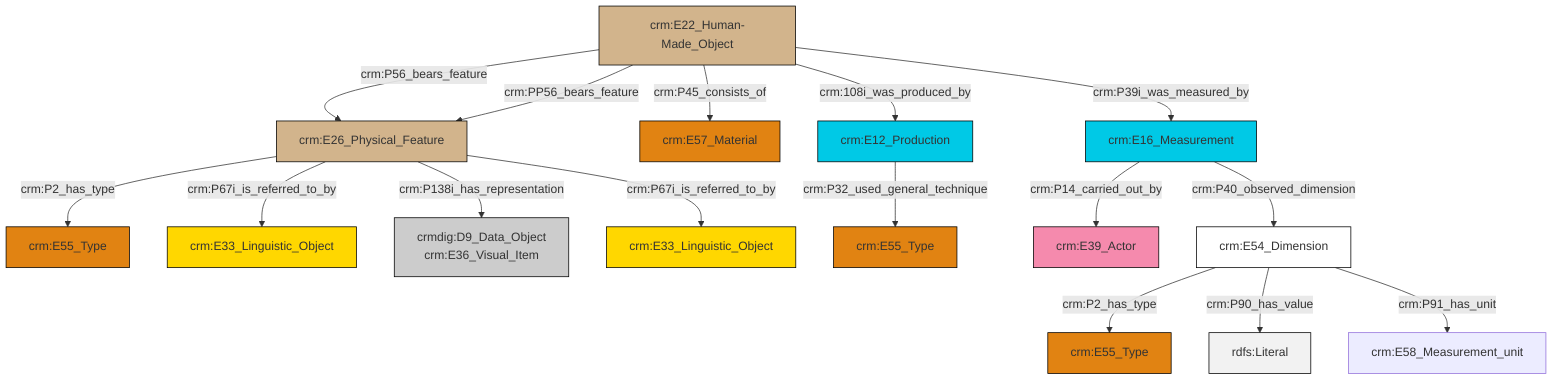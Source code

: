 graph TD
classDef Literal fill:#f2f2f2,stroke:#000000;
classDef CRM_Entity fill:#FFFFFF,stroke:#000000;
classDef Temporal_Entity fill:#00C9E6, stroke:#000000;
classDef Type fill:#E18312, stroke:#000000;
classDef Time-Span fill:#2C9C91, stroke:#000000;
classDef Appellation fill:#FFEB7F, stroke:#000000;
classDef Place fill:#008836, stroke:#000000;
classDef Persistent_Item fill:#B266B2, stroke:#000000;
classDef Conceptual_Object fill:#FFD700, stroke:#000000;
classDef Physical_Thing fill:#D2B48C, stroke:#000000;
classDef Actor fill:#f58aad, stroke:#000000;
classDef PC_Classes fill:#4ce600, stroke:#000000;
classDef Multi fill:#cccccc,stroke:#000000;

6["crm:E22_Human-Made_Object"]:::Physical_Thing -->|crm:P56_bears_feature| 7["crm:E26_Physical_Feature"]:::Physical_Thing
7["crm:E26_Physical_Feature"]:::Physical_Thing -->|crm:P2_has_type| 10["crm:E55_Type"]:::Type
8["crm:E16_Measurement"]:::Temporal_Entity -->|crm:P14_carried_out_by| 0["crm:E39_Actor"]:::Actor
7["crm:E26_Physical_Feature"]:::Physical_Thing -->|crm:P67i_is_referred_to_by| 4["crm:E33_Linguistic_Object"]:::Conceptual_Object
7["crm:E26_Physical_Feature"]:::Physical_Thing -->|crm:P138i_has_representation| 13["crmdig:D9_Data_Object<br>crm:E36_Visual_Item"]:::Multi
7["crm:E26_Physical_Feature"]:::Physical_Thing -->|crm:P67i_is_referred_to_by| 15["crm:E33_Linguistic_Object"]:::Conceptual_Object
16["crm:E54_Dimension"]:::CRM_Entity -->|crm:P2_has_type| 18["crm:E55_Type"]:::Type
6["crm:E22_Human-Made_Object"]:::Physical_Thing -->|crm:PP56_bears_feature| 7["crm:E26_Physical_Feature"]:::Physical_Thing
8["crm:E16_Measurement"]:::Temporal_Entity -->|crm:P40_observed_dimension| 16["crm:E54_Dimension"]:::CRM_Entity
16["crm:E54_Dimension"]:::CRM_Entity -->|crm:P90_has_value| 22[rdfs:Literal]:::Literal
6["crm:E22_Human-Made_Object"]:::Physical_Thing -->|crm:P45_consists_of| 25["crm:E57_Material"]:::Type
11["crm:E12_Production"]:::Temporal_Entity -->|crm:P32_used_general_technique| 2["crm:E55_Type"]:::Type
6["crm:E22_Human-Made_Object"]:::Physical_Thing -->|crm:108i_was_produced_by| 11["crm:E12_Production"]:::Temporal_Entity
16["crm:E54_Dimension"]:::CRM_Entity -->|crm:P91_has_unit| 23["crm:E58_Measurement_unit"]:::Default
6["crm:E22_Human-Made_Object"]:::Physical_Thing -->|crm:P39i_was_measured_by| 8["crm:E16_Measurement"]:::Temporal_Entity